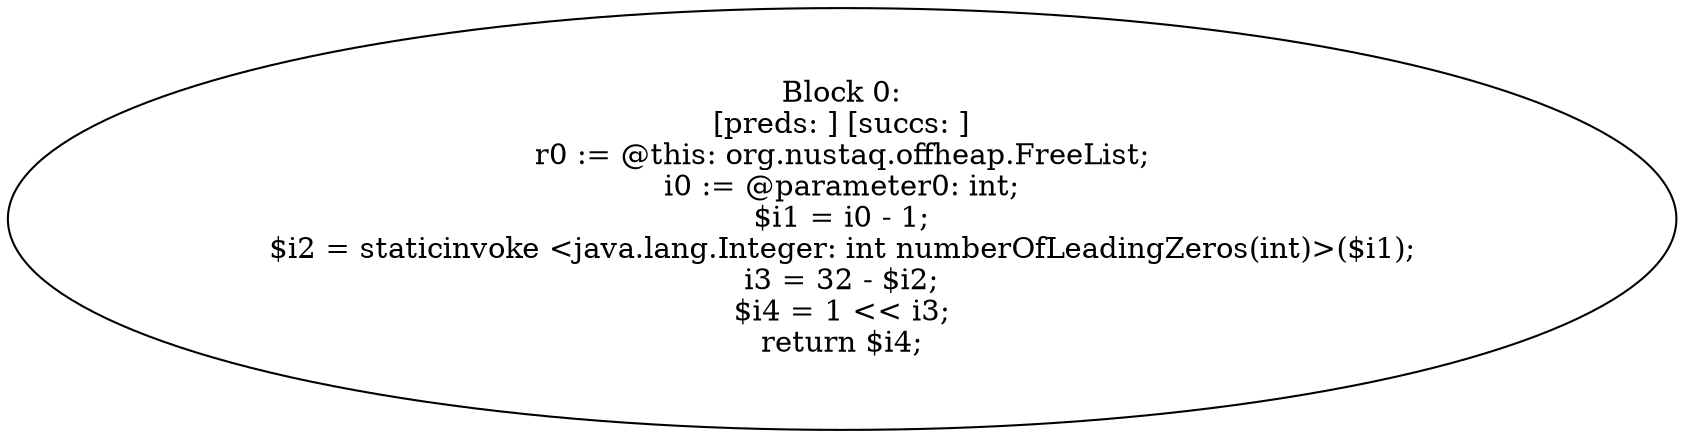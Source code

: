 digraph "unitGraph" {
    "Block 0:
[preds: ] [succs: ]
r0 := @this: org.nustaq.offheap.FreeList;
i0 := @parameter0: int;
$i1 = i0 - 1;
$i2 = staticinvoke <java.lang.Integer: int numberOfLeadingZeros(int)>($i1);
i3 = 32 - $i2;
$i4 = 1 << i3;
return $i4;
"
}
